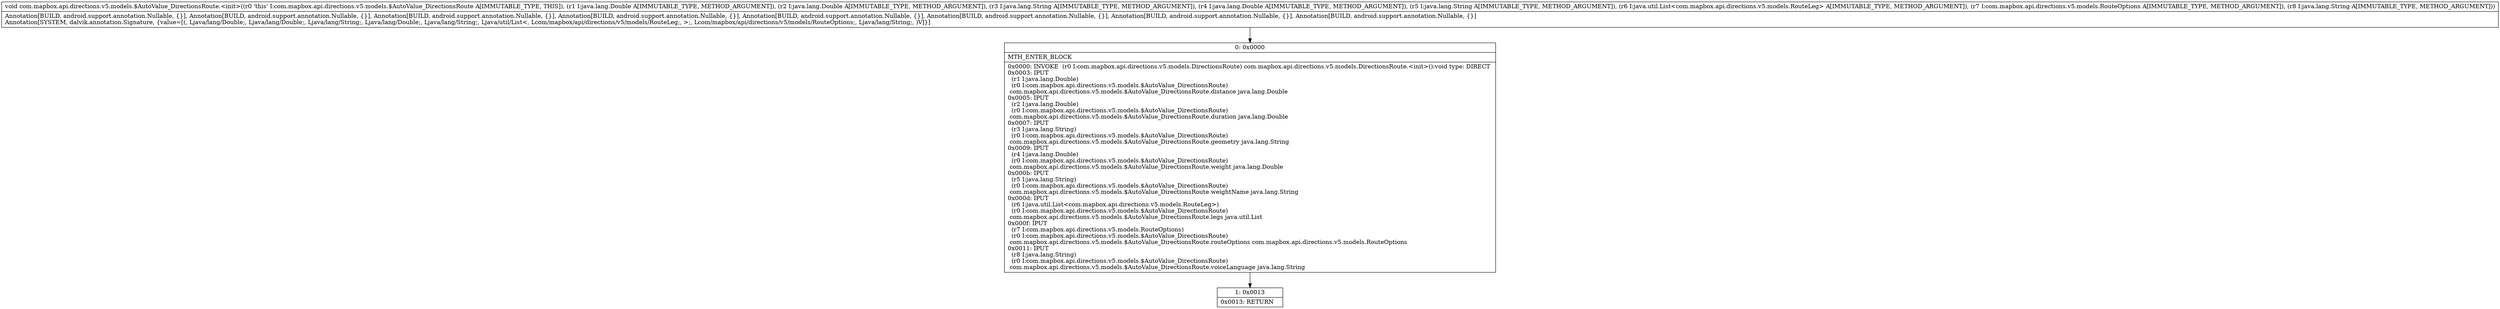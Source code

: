digraph "CFG forcom.mapbox.api.directions.v5.models.$AutoValue_DirectionsRoute.\<init\>(Ljava\/lang\/Double;Ljava\/lang\/Double;Ljava\/lang\/String;Ljava\/lang\/Double;Ljava\/lang\/String;Ljava\/util\/List;Lcom\/mapbox\/api\/directions\/v5\/models\/RouteOptions;Ljava\/lang\/String;)V" {
Node_0 [shape=record,label="{0\:\ 0x0000|MTH_ENTER_BLOCK\l|0x0000: INVOKE  (r0 I:com.mapbox.api.directions.v5.models.DirectionsRoute) com.mapbox.api.directions.v5.models.DirectionsRoute.\<init\>():void type: DIRECT \l0x0003: IPUT  \l  (r1 I:java.lang.Double)\l  (r0 I:com.mapbox.api.directions.v5.models.$AutoValue_DirectionsRoute)\l com.mapbox.api.directions.v5.models.$AutoValue_DirectionsRoute.distance java.lang.Double \l0x0005: IPUT  \l  (r2 I:java.lang.Double)\l  (r0 I:com.mapbox.api.directions.v5.models.$AutoValue_DirectionsRoute)\l com.mapbox.api.directions.v5.models.$AutoValue_DirectionsRoute.duration java.lang.Double \l0x0007: IPUT  \l  (r3 I:java.lang.String)\l  (r0 I:com.mapbox.api.directions.v5.models.$AutoValue_DirectionsRoute)\l com.mapbox.api.directions.v5.models.$AutoValue_DirectionsRoute.geometry java.lang.String \l0x0009: IPUT  \l  (r4 I:java.lang.Double)\l  (r0 I:com.mapbox.api.directions.v5.models.$AutoValue_DirectionsRoute)\l com.mapbox.api.directions.v5.models.$AutoValue_DirectionsRoute.weight java.lang.Double \l0x000b: IPUT  \l  (r5 I:java.lang.String)\l  (r0 I:com.mapbox.api.directions.v5.models.$AutoValue_DirectionsRoute)\l com.mapbox.api.directions.v5.models.$AutoValue_DirectionsRoute.weightName java.lang.String \l0x000d: IPUT  \l  (r6 I:java.util.List\<com.mapbox.api.directions.v5.models.RouteLeg\>)\l  (r0 I:com.mapbox.api.directions.v5.models.$AutoValue_DirectionsRoute)\l com.mapbox.api.directions.v5.models.$AutoValue_DirectionsRoute.legs java.util.List \l0x000f: IPUT  \l  (r7 I:com.mapbox.api.directions.v5.models.RouteOptions)\l  (r0 I:com.mapbox.api.directions.v5.models.$AutoValue_DirectionsRoute)\l com.mapbox.api.directions.v5.models.$AutoValue_DirectionsRoute.routeOptions com.mapbox.api.directions.v5.models.RouteOptions \l0x0011: IPUT  \l  (r8 I:java.lang.String)\l  (r0 I:com.mapbox.api.directions.v5.models.$AutoValue_DirectionsRoute)\l com.mapbox.api.directions.v5.models.$AutoValue_DirectionsRoute.voiceLanguage java.lang.String \l}"];
Node_1 [shape=record,label="{1\:\ 0x0013|0x0013: RETURN   \l}"];
MethodNode[shape=record,label="{void com.mapbox.api.directions.v5.models.$AutoValue_DirectionsRoute.\<init\>((r0 'this' I:com.mapbox.api.directions.v5.models.$AutoValue_DirectionsRoute A[IMMUTABLE_TYPE, THIS]), (r1 I:java.lang.Double A[IMMUTABLE_TYPE, METHOD_ARGUMENT]), (r2 I:java.lang.Double A[IMMUTABLE_TYPE, METHOD_ARGUMENT]), (r3 I:java.lang.String A[IMMUTABLE_TYPE, METHOD_ARGUMENT]), (r4 I:java.lang.Double A[IMMUTABLE_TYPE, METHOD_ARGUMENT]), (r5 I:java.lang.String A[IMMUTABLE_TYPE, METHOD_ARGUMENT]), (r6 I:java.util.List\<com.mapbox.api.directions.v5.models.RouteLeg\> A[IMMUTABLE_TYPE, METHOD_ARGUMENT]), (r7 I:com.mapbox.api.directions.v5.models.RouteOptions A[IMMUTABLE_TYPE, METHOD_ARGUMENT]), (r8 I:java.lang.String A[IMMUTABLE_TYPE, METHOD_ARGUMENT]))  | Annotation[BUILD, android.support.annotation.Nullable, \{\}], Annotation[BUILD, android.support.annotation.Nullable, \{\}], Annotation[BUILD, android.support.annotation.Nullable, \{\}], Annotation[BUILD, android.support.annotation.Nullable, \{\}], Annotation[BUILD, android.support.annotation.Nullable, \{\}], Annotation[BUILD, android.support.annotation.Nullable, \{\}], Annotation[BUILD, android.support.annotation.Nullable, \{\}], Annotation[BUILD, android.support.annotation.Nullable, \{\}]\lAnnotation[SYSTEM, dalvik.annotation.Signature, \{value=[(, Ljava\/lang\/Double;, Ljava\/lang\/Double;, Ljava\/lang\/String;, Ljava\/lang\/Double;, Ljava\/lang\/String;, Ljava\/util\/List\<, Lcom\/mapbox\/api\/directions\/v5\/models\/RouteLeg;, \>;, Lcom\/mapbox\/api\/directions\/v5\/models\/RouteOptions;, Ljava\/lang\/String;, )V]\}]\l}"];
MethodNode -> Node_0;
Node_0 -> Node_1;
}

